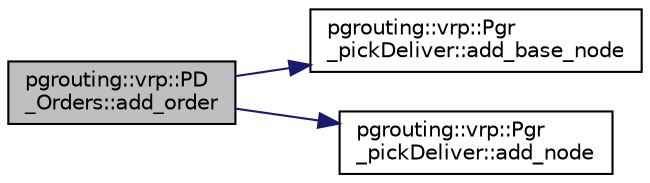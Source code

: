 digraph "pgrouting::vrp::PD_Orders::add_order"
{
  edge [fontname="Helvetica",fontsize="10",labelfontname="Helvetica",labelfontsize="10"];
  node [fontname="Helvetica",fontsize="10",shape=record];
  rankdir="LR";
  Node12 [label="pgrouting::vrp::PD\l_Orders::add_order",height=0.2,width=0.4,color="black", fillcolor="grey75", style="filled", fontcolor="black"];
  Node12 -> Node13 [color="midnightblue",fontsize="10",style="solid",fontname="Helvetica"];
  Node13 [label="pgrouting::vrp::Pgr\l_pickDeliver::add_base_node",height=0.2,width=0.4,color="black", fillcolor="white", style="filled",URL="$classpgrouting_1_1vrp_1_1Pgr__pickDeliver.html#a87ba9f138cb87373726d87a88a3f264b"];
  Node12 -> Node14 [color="midnightblue",fontsize="10",style="solid",fontname="Helvetica"];
  Node14 [label="pgrouting::vrp::Pgr\l_pickDeliver::add_node",height=0.2,width=0.4,color="black", fillcolor="white", style="filled",URL="$classpgrouting_1_1vrp_1_1Pgr__pickDeliver.html#a29ac4c9f908dc5a106f360e97660b6d1"];
}
